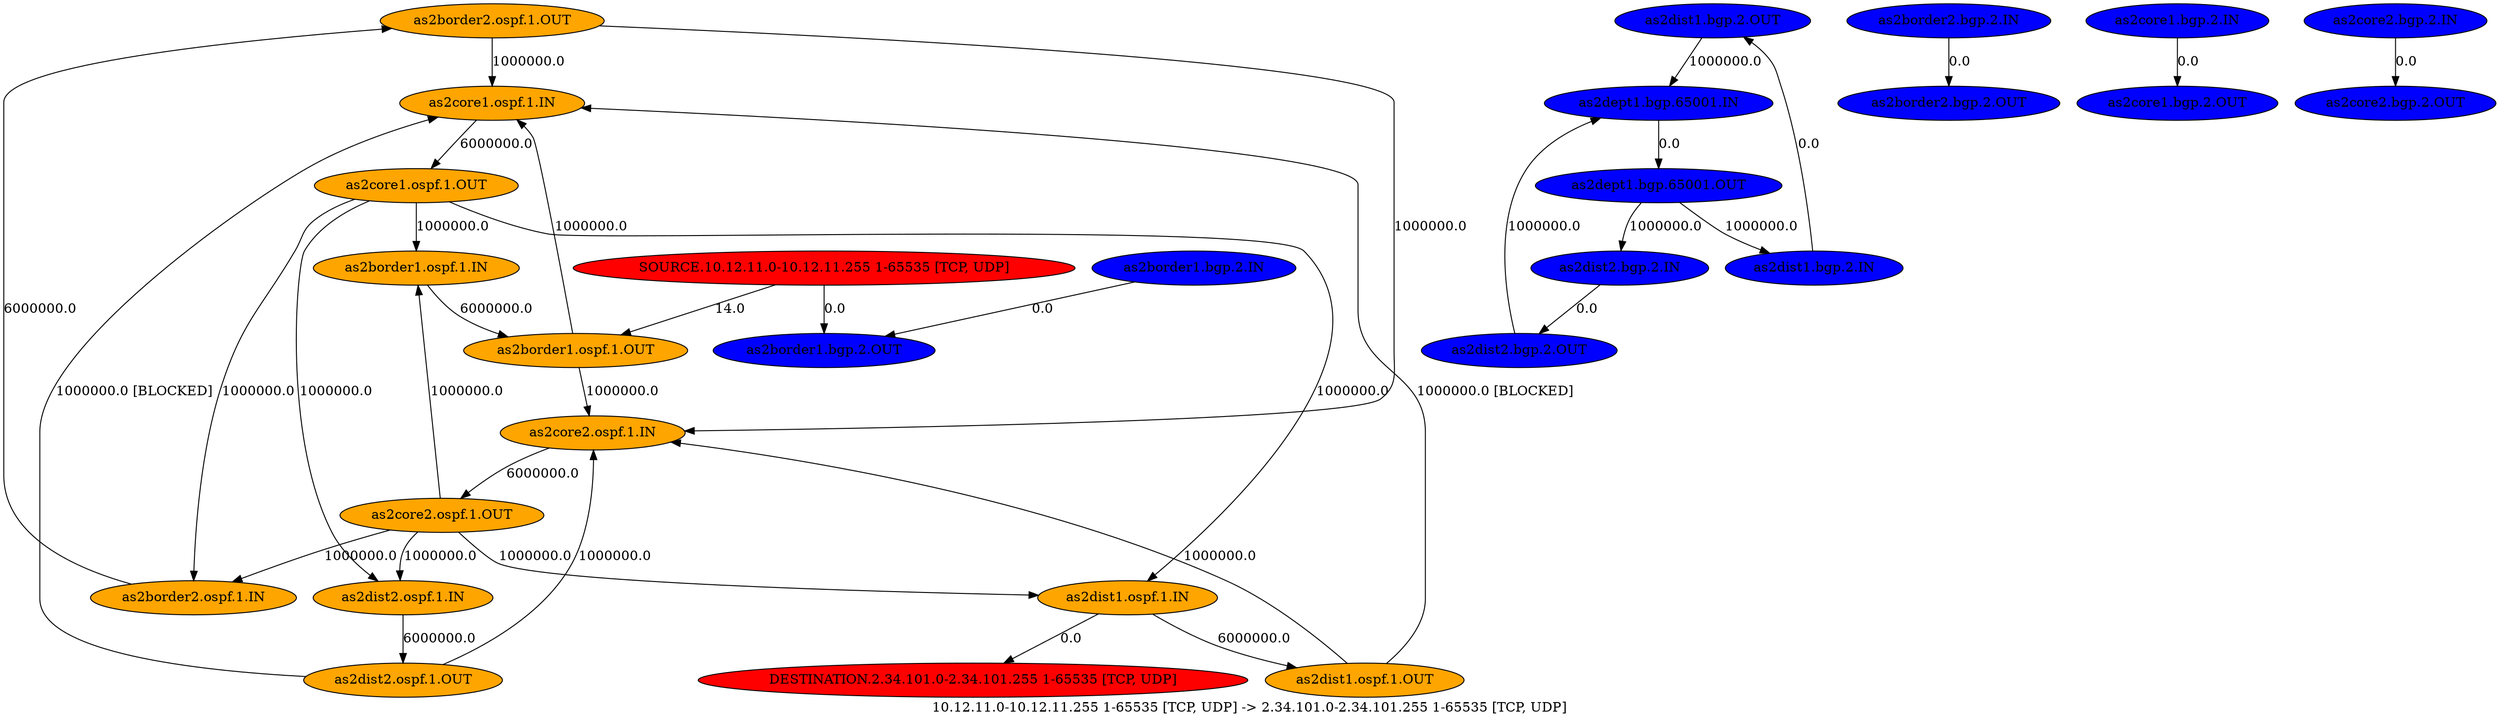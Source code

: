 digraph {
	"as2border2.ospf.1.OUT" -> "as2core1.ospf.1.IN" [label="1000000.0"]
	"as2border2.ospf.1.OUT" -> "as2core2.ospf.1.IN" [label="1000000.0"]
	"as2dist1.bgp.2.OUT" -> "as2dept1.bgp.65001.IN" [label="1000000.0"]
	"as2dist1.ospf.1.OUT" -> "as2core1.ospf.1.IN" [label="1000000.0 [BLOCKED]"]
	"as2dist1.ospf.1.OUT" -> "as2core2.ospf.1.IN" [label="1000000.0"]
	"as2core1.ospf.1.OUT" -> "as2border1.ospf.1.IN" [label="1000000.0"]
	"as2core1.ospf.1.OUT" -> "as2border2.ospf.1.IN" [label="1000000.0"]
	"as2core1.ospf.1.OUT" -> "as2dist1.ospf.1.IN" [label="1000000.0"]
	"as2core1.ospf.1.OUT" -> "as2dist2.ospf.1.IN" [label="1000000.0"]
	"as2border1.ospf.1.OUT" -> "as2core1.ospf.1.IN" [label="1000000.0"]
	"as2border1.ospf.1.OUT" -> "as2core2.ospf.1.IN" [label="1000000.0"]
	"as2core2.ospf.1.OUT" -> "as2border1.ospf.1.IN" [label="1000000.0"]
	"as2core2.ospf.1.OUT" -> "as2border2.ospf.1.IN" [label="1000000.0"]
	"as2core2.ospf.1.OUT" -> "as2dist1.ospf.1.IN" [label="1000000.0"]
	"as2core2.ospf.1.OUT" -> "as2dist2.ospf.1.IN" [label="1000000.0"]
	"as2dept1.bgp.65001.OUT" -> "as2dist1.bgp.2.IN" [label="1000000.0"]
	"as2dept1.bgp.65001.OUT" -> "as2dist2.bgp.2.IN" [label="1000000.0"]
	"as2dist2.bgp.2.OUT" -> "as2dept1.bgp.65001.IN" [label="1000000.0"]
	"as2dist2.ospf.1.OUT" -> "as2core1.ospf.1.IN" [label="1000000.0 [BLOCKED]"]
	"as2dist2.ospf.1.OUT" -> "as2core2.ospf.1.IN" [label="1000000.0"]
	"as2border2.bgp.2.IN" -> "as2border2.bgp.2.OUT" [label="0.0"]
	"as2border2.ospf.1.IN" -> "as2border2.ospf.1.OUT" [label="6000000.0"]
	"as2dist1.bgp.2.IN" -> "as2dist1.bgp.2.OUT" [label="0.0"]
	"as2dist1.ospf.1.IN" -> "as2dist1.ospf.1.OUT" [label="6000000.0"]
	"as2core1.bgp.2.IN" -> "as2core1.bgp.2.OUT" [label="0.0"]
	"as2core1.ospf.1.IN" -> "as2core1.ospf.1.OUT" [label="6000000.0"]
	"as2border1.bgp.2.IN" -> "as2border1.bgp.2.OUT" [label="0.0"]
	"as2border1.ospf.1.IN" -> "as2border1.ospf.1.OUT" [label="6000000.0"]
	"as2core2.bgp.2.IN" -> "as2core2.bgp.2.OUT" [label="0.0"]
	"as2core2.ospf.1.IN" -> "as2core2.ospf.1.OUT" [label="6000000.0"]
	"as2dept1.bgp.65001.IN" -> "as2dept1.bgp.65001.OUT" [label="0.0"]
	"as2dist2.bgp.2.IN" -> "as2dist2.bgp.2.OUT" [label="0.0"]
	"as2dist2.ospf.1.IN" -> "as2dist2.ospf.1.OUT" [label="6000000.0"]
	"SOURCE.10.12.11.0-10.12.11.255 1-65535 [TCP, UDP]" -> "as2border1.bgp.2.OUT" [label="0.0"]
	"SOURCE.10.12.11.0-10.12.11.255 1-65535 [TCP, UDP]" -> "as2border1.ospf.1.OUT" [label="14.0"]
	"as2dist1.ospf.1.IN" -> "DESTINATION.2.34.101.0-2.34.101.255 1-65535 [TCP, UDP]" [label="0.0"]
	"as2border2.bgp.2.IN"[shape=oval, style=filled, fillcolor=blue]
	"as2border2.bgp.2.OUT"[shape=oval, style=filled, fillcolor=blue]
	"as2border2.ospf.1.IN"[shape=oval, style=filled, fillcolor=orange]
	"as2border2.ospf.1.OUT"[shape=oval, style=filled, fillcolor=orange]
	"as2dist1.bgp.2.IN"[shape=oval, style=filled, fillcolor=blue]
	"as2dist1.bgp.2.OUT"[shape=oval, style=filled, fillcolor=blue]
	"as2dist1.ospf.1.IN"[shape=oval, style=filled, fillcolor=orange]
	"as2dist1.ospf.1.OUT"[shape=oval, style=filled, fillcolor=orange]
	"as2core1.bgp.2.IN"[shape=oval, style=filled, fillcolor=blue]
	"as2core1.bgp.2.OUT"[shape=oval, style=filled, fillcolor=blue]
	"as2core1.ospf.1.IN"[shape=oval, style=filled, fillcolor=orange]
	"as2core1.ospf.1.OUT"[shape=oval, style=filled, fillcolor=orange]
	"as2border1.bgp.2.IN"[shape=oval, style=filled, fillcolor=blue]
	"as2border1.bgp.2.OUT"[shape=oval, style=filled, fillcolor=blue]
	"as2border1.ospf.1.IN"[shape=oval, style=filled, fillcolor=orange]
	"as2border1.ospf.1.OUT"[shape=oval, style=filled, fillcolor=orange]
	"as2core2.bgp.2.IN"[shape=oval, style=filled, fillcolor=blue]
	"as2core2.bgp.2.OUT"[shape=oval, style=filled, fillcolor=blue]
	"as2core2.ospf.1.IN"[shape=oval, style=filled, fillcolor=orange]
	"as2core2.ospf.1.OUT"[shape=oval, style=filled, fillcolor=orange]
	"as2dept1.bgp.65001.IN"[shape=oval, style=filled, fillcolor=blue]
	"as2dept1.bgp.65001.OUT"[shape=oval, style=filled, fillcolor=blue]
	"as2dist2.bgp.2.IN"[shape=oval, style=filled, fillcolor=blue]
	"as2dist2.bgp.2.OUT"[shape=oval, style=filled, fillcolor=blue]
	"as2dist2.ospf.1.IN"[shape=oval, style=filled, fillcolor=orange]
	"as2dist2.ospf.1.OUT"[shape=oval, style=filled, fillcolor=orange]
	"SOURCE.10.12.11.0-10.12.11.255 1-65535 [TCP, UDP]"[shape=oval, style=filled, fillcolor=red]
	"DESTINATION.2.34.101.0-2.34.101.255 1-65535 [TCP, UDP]"[shape=oval, style=filled, fillcolor=red]
label="10.12.11.0-10.12.11.255 1-65535 [TCP, UDP] -> 2.34.101.0-2.34.101.255 1-65535 [TCP, UDP]"
}
